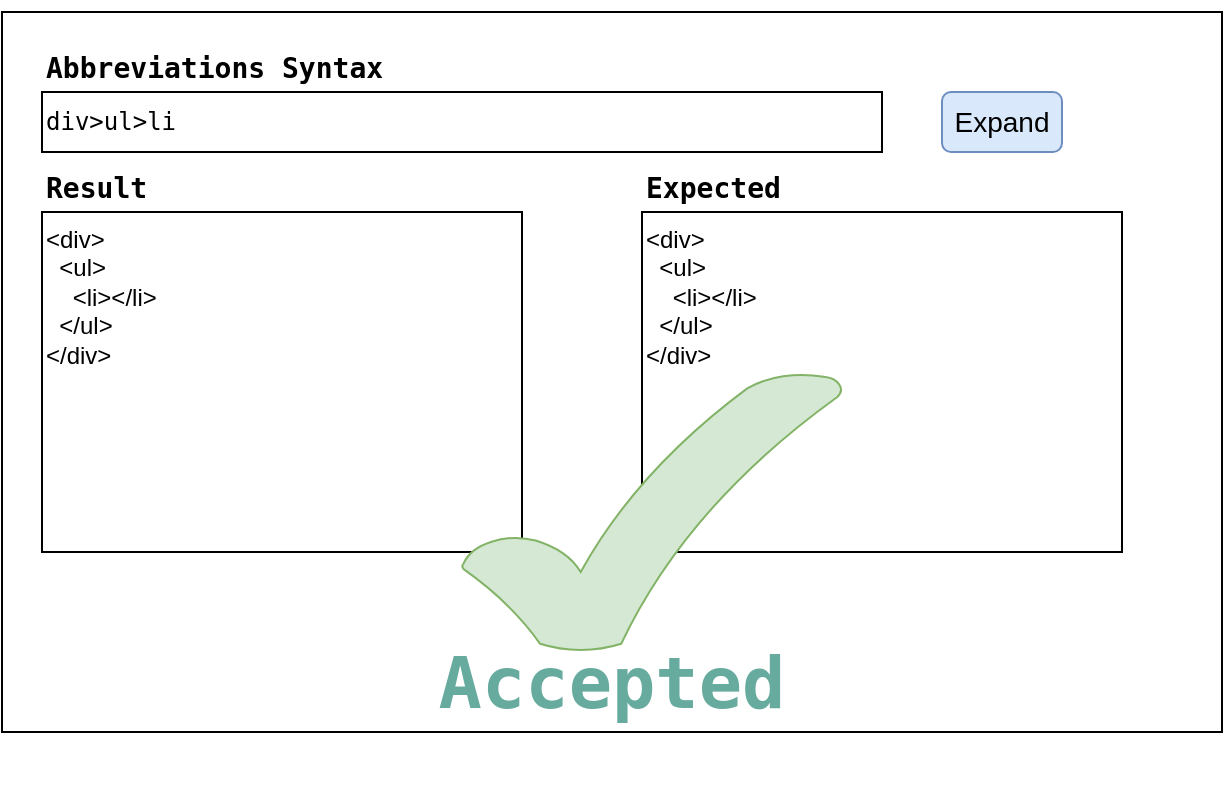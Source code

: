 <mxfile version="22.1.16" type="device">
  <diagram name="Page-1" id="zz84zi7w2aZHHOXkVZlx">
    <mxGraphModel dx="1221" dy="736" grid="1" gridSize="10" guides="1" tooltips="1" connect="1" arrows="1" fold="1" page="1" pageScale="1" pageWidth="850" pageHeight="1100" math="0" shadow="0">
      <root>
        <mxCell id="0" />
        <mxCell id="1" parent="0" />
        <mxCell id="QiNJm8DW8LiBt3anIEx7-3" value="" style="rounded=0;whiteSpace=wrap;html=1;" vertex="1" parent="1">
          <mxGeometry x="120" y="400" width="610" height="360" as="geometry" />
        </mxCell>
        <mxCell id="QiNJm8DW8LiBt3anIEx7-4" value="&lt;pre&gt;&lt;code&gt;div&amp;gt;ul&amp;gt;li&lt;/code&gt;&lt;/pre&gt;" style="rounded=0;whiteSpace=wrap;html=1;align=left;" vertex="1" parent="1">
          <mxGeometry x="140" y="440" width="420" height="30" as="geometry" />
        </mxCell>
        <mxCell id="QiNJm8DW8LiBt3anIEx7-6" value="Expand" style="rounded=1;whiteSpace=wrap;html=1;fillColor=#dae8fc;strokeColor=#6c8ebf;fontSize=14;" vertex="1" parent="1">
          <mxGeometry x="590" y="440" width="60" height="30" as="geometry" />
        </mxCell>
        <mxCell id="QiNJm8DW8LiBt3anIEx7-7" value="&lt;div&gt;&amp;lt;div&amp;gt;&lt;/div&gt;&lt;div&gt;&amp;nbsp; &amp;lt;ul&amp;gt;&lt;/div&gt;&lt;div&gt;&amp;nbsp; &amp;nbsp; &amp;lt;li&amp;gt;&amp;lt;/li&amp;gt;&lt;/div&gt;&lt;div&gt;&amp;nbsp; &amp;lt;/ul&amp;gt;&lt;/div&gt;&lt;div&gt;&amp;lt;/div&amp;gt;&lt;/div&gt;&lt;div&gt;&lt;br&gt;&lt;/div&gt;" style="rounded=0;whiteSpace=wrap;html=1;align=left;verticalAlign=top;" vertex="1" parent="1">
          <mxGeometry x="140" y="500" width="240" height="170" as="geometry" />
        </mxCell>
        <mxCell id="QiNJm8DW8LiBt3anIEx7-8" value="&lt;pre&gt;&lt;h1&gt;&lt;font style=&quot;font-size: 14px;&quot;&gt;Abbreviations Syntax&lt;/font&gt;&lt;/h1&gt;&lt;/pre&gt;" style="text;html=1;strokeColor=none;fillColor=none;align=left;verticalAlign=middle;whiteSpace=wrap;rounded=0;" vertex="1" parent="1">
          <mxGeometry x="140" y="410" width="200" height="30" as="geometry" />
        </mxCell>
        <mxCell id="QiNJm8DW8LiBt3anIEx7-9" value="&lt;pre&gt;&lt;h1&gt;&lt;font style=&quot;font-size: 14px;&quot;&gt;Result&lt;/font&gt;&lt;/h1&gt;&lt;/pre&gt;" style="text;html=1;strokeColor=none;fillColor=none;align=left;verticalAlign=middle;whiteSpace=wrap;rounded=0;" vertex="1" parent="1">
          <mxGeometry x="140" y="470" width="200" height="30" as="geometry" />
        </mxCell>
        <mxCell id="QiNJm8DW8LiBt3anIEx7-10" value="&lt;div&gt;&amp;lt;div&amp;gt;&lt;/div&gt;&lt;div&gt;&amp;nbsp; &amp;lt;ul&amp;gt;&lt;/div&gt;&lt;div&gt;&amp;nbsp; &amp;nbsp; &amp;lt;li&amp;gt;&amp;lt;/li&amp;gt;&lt;/div&gt;&lt;div&gt;&amp;nbsp; &amp;lt;/ul&amp;gt;&lt;/div&gt;&lt;div style=&quot;&quot;&gt;&amp;lt;/div&amp;gt;&lt;/div&gt;" style="rounded=0;whiteSpace=wrap;html=1;align=left;verticalAlign=top;" vertex="1" parent="1">
          <mxGeometry x="440" y="500" width="240" height="170" as="geometry" />
        </mxCell>
        <mxCell id="QiNJm8DW8LiBt3anIEx7-12" value="&lt;pre&gt;&lt;h1&gt;&lt;font style=&quot;font-size: 14px;&quot;&gt;Expected&lt;/font&gt;&lt;/h1&gt;&lt;/pre&gt;" style="text;html=1;strokeColor=none;fillColor=none;align=left;verticalAlign=middle;whiteSpace=wrap;rounded=0;" vertex="1" parent="1">
          <mxGeometry x="440" y="470" width="200" height="30" as="geometry" />
        </mxCell>
        <mxCell id="QiNJm8DW8LiBt3anIEx7-14" value="" style="verticalLabelPosition=bottom;verticalAlign=top;html=1;shape=mxgraph.basic.tick;fillColor=#d5e8d4;strokeColor=#82b366;" vertex="1" parent="1">
          <mxGeometry x="350" y="580" width="190" height="140" as="geometry" />
        </mxCell>
        <mxCell id="QiNJm8DW8LiBt3anIEx7-15" value="&lt;pre style=&quot;font-size: 36px;&quot;&gt;&lt;h1 style=&quot;font-size: 36px;&quot;&gt;&lt;font color=&quot;#67ab9f&quot; style=&quot;font-size: 36px;&quot;&gt;Accepted&lt;/font&gt;&lt;/h1&gt;&lt;/pre&gt;" style="text;html=1;strokeColor=none;fillColor=none;align=center;verticalAlign=middle;whiteSpace=wrap;rounded=0;fontStyle=1;fontSize=36;" vertex="1" parent="1">
          <mxGeometry x="325" y="720" width="200" height="30" as="geometry" />
        </mxCell>
      </root>
    </mxGraphModel>
  </diagram>
</mxfile>
